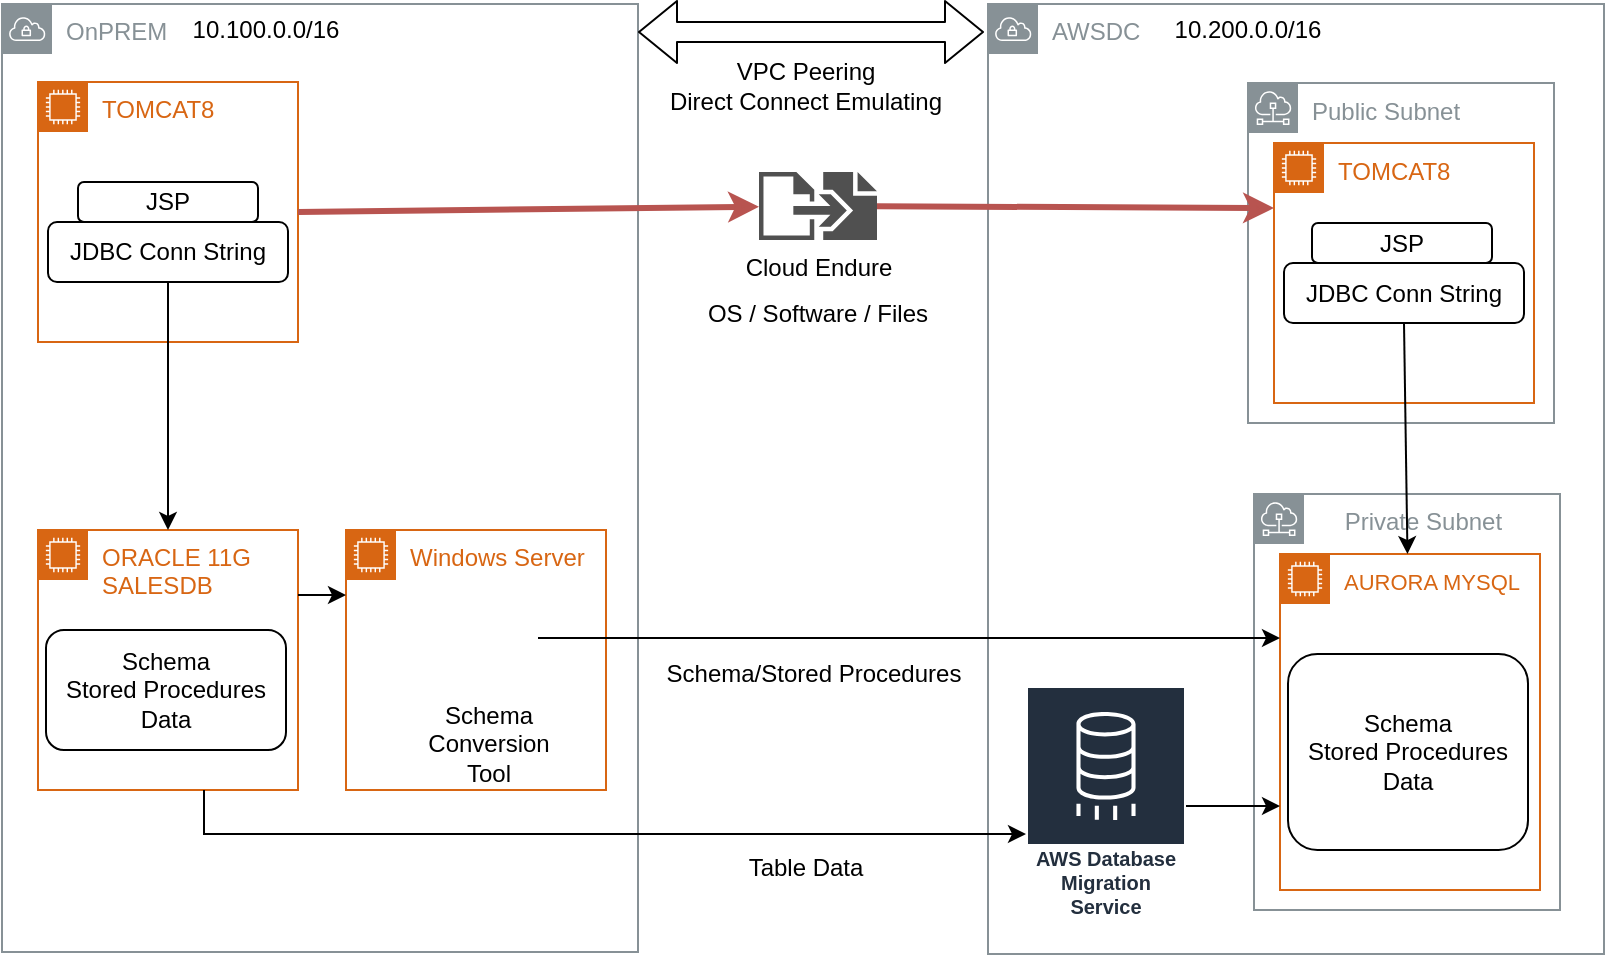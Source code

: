 <mxfile version="12.9.0" type="github">
  <diagram id="bazxHvl_UKXMVMI2n2-C" name="Page-1">
    <mxGraphModel dx="1230" dy="1187" grid="0" gridSize="10" guides="1" tooltips="1" connect="1" arrows="1" fold="1" page="1" pageScale="1" pageWidth="850" pageHeight="1100" background="none" math="0" shadow="0">
      <root>
        <mxCell id="0" />
        <mxCell id="1" parent="0" />
        <mxCell id="zHzab9P2DYDksBdTa2nC-3" value="AWSDC" style="outlineConnect=0;gradientColor=none;html=1;whiteSpace=wrap;fontSize=12;fontStyle=0;shape=mxgraph.aws4.group;grIcon=mxgraph.aws4.group_vpc;strokeColor=#879196;fillColor=none;verticalAlign=top;align=left;spacingLeft=30;fontColor=#879196;dashed=0;" parent="1" vertex="1">
          <mxGeometry x="516" y="118" width="308" height="475" as="geometry" />
        </mxCell>
        <mxCell id="zHzab9P2DYDksBdTa2nC-11" value="&amp;nbsp; &amp;nbsp; Private Subnet" style="outlineConnect=0;gradientColor=none;html=1;whiteSpace=wrap;fontSize=12;fontStyle=0;shape=mxgraph.aws4.group;grIcon=mxgraph.aws4.group_subnet;strokeColor=#879196;fillColor=none;verticalAlign=top;align=left;spacingLeft=30;fontColor=#879196;dashed=0;" parent="1" vertex="1">
          <mxGeometry x="649" y="363" width="153" height="208" as="geometry" />
        </mxCell>
        <mxCell id="zHzab9P2DYDksBdTa2nC-8" value="Public Subnet" style="outlineConnect=0;gradientColor=none;html=1;whiteSpace=wrap;fontSize=12;fontStyle=0;shape=mxgraph.aws4.group;grIcon=mxgraph.aws4.group_subnet;strokeColor=#879196;fillColor=none;verticalAlign=top;align=left;spacingLeft=30;fontColor=#879196;dashed=0;" parent="1" vertex="1">
          <mxGeometry x="646" y="157.5" width="153" height="170" as="geometry" />
        </mxCell>
        <mxCell id="AjvQf6BMv66kx0xezKMl-2" value="OnPREM" style="outlineConnect=0;gradientColor=none;html=1;whiteSpace=wrap;fontSize=12;fontStyle=0;shape=mxgraph.aws4.group;grIcon=mxgraph.aws4.group_vpc;strokeColor=#879196;fillColor=none;verticalAlign=top;align=left;spacingLeft=30;fontColor=#879196;dashed=0;" parent="1" vertex="1">
          <mxGeometry x="23" y="118" width="318" height="474" as="geometry" />
        </mxCell>
        <mxCell id="zHzab9P2DYDksBdTa2nC-9" value="" style="group" parent="1" vertex="1" connectable="0">
          <mxGeometry x="658" y="187.5" width="131" height="130" as="geometry" />
        </mxCell>
        <mxCell id="zHzab9P2DYDksBdTa2nC-12" value="" style="group" parent="zHzab9P2DYDksBdTa2nC-9" vertex="1" connectable="0">
          <mxGeometry x="1" width="130" height="130" as="geometry" />
        </mxCell>
        <mxCell id="zHzab9P2DYDksBdTa2nC-4" value="TOMCAT8&amp;nbsp;" style="points=[[0,0],[0.25,0],[0.5,0],[0.75,0],[1,0],[1,0.25],[1,0.5],[1,0.75],[1,1],[0.75,1],[0.5,1],[0.25,1],[0,1],[0,0.75],[0,0.5],[0,0.25]];outlineConnect=0;gradientColor=none;html=1;whiteSpace=wrap;fontSize=12;fontStyle=0;shape=mxgraph.aws4.group;grIcon=mxgraph.aws4.group_ec2_instance_contents;strokeColor=#D86613;fillColor=none;verticalAlign=top;align=left;spacingLeft=30;fontColor=#D86613;dashed=0;" parent="zHzab9P2DYDksBdTa2nC-12" vertex="1">
          <mxGeometry width="130" height="130" as="geometry" />
        </mxCell>
        <mxCell id="zHzab9P2DYDksBdTa2nC-6" value="JSP" style="rounded=1;whiteSpace=wrap;html=1;" parent="zHzab9P2DYDksBdTa2nC-12" vertex="1">
          <mxGeometry x="19" y="40" width="90" height="20" as="geometry" />
        </mxCell>
        <mxCell id="zHzab9P2DYDksBdTa2nC-17" value="JDBC Conn String" style="rounded=1;whiteSpace=wrap;html=1;" parent="zHzab9P2DYDksBdTa2nC-12" vertex="1">
          <mxGeometry x="5" y="60" width="120" height="30" as="geometry" />
        </mxCell>
        <mxCell id="zHzab9P2DYDksBdTa2nC-10" value="" style="group" parent="1" vertex="1" connectable="0">
          <mxGeometry x="662" y="393" width="130" height="168" as="geometry" />
        </mxCell>
        <mxCell id="zHzab9P2DYDksBdTa2nC-5" value="&lt;span style=&quot;font-size: 11px&quot;&gt;AURORA MYSQL&lt;/span&gt;" style="points=[[0,0],[0.25,0],[0.5,0],[0.75,0],[1,0],[1,0.25],[1,0.5],[1,0.75],[1,1],[0.75,1],[0.5,1],[0.25,1],[0,1],[0,0.75],[0,0.5],[0,0.25]];outlineConnect=0;gradientColor=none;html=1;whiteSpace=wrap;fontSize=12;fontStyle=0;shape=mxgraph.aws4.group;grIcon=mxgraph.aws4.group_ec2_instance_contents;strokeColor=#D86613;fillColor=none;verticalAlign=top;align=left;spacingLeft=30;fontColor=#D86613;dashed=0;" parent="zHzab9P2DYDksBdTa2nC-10" vertex="1">
          <mxGeometry width="130" height="168" as="geometry" />
        </mxCell>
        <mxCell id="zHzab9P2DYDksBdTa2nC-7" value="Schema&lt;br&gt;Stored Procedures&lt;br&gt;Data" style="rounded=1;whiteSpace=wrap;html=1;" parent="zHzab9P2DYDksBdTa2nC-10" vertex="1">
          <mxGeometry x="4" y="50" width="120" height="98" as="geometry" />
        </mxCell>
        <mxCell id="zHzab9P2DYDksBdTa2nC-13" value="" style="group" parent="1" vertex="1" connectable="0">
          <mxGeometry x="41" y="381" width="130" height="130" as="geometry" />
        </mxCell>
        <mxCell id="AjvQf6BMv66kx0xezKMl-7" value="ORACLE 11G&lt;br&gt;SALESDB&amp;nbsp;" style="points=[[0,0],[0.25,0],[0.5,0],[0.75,0],[1,0],[1,0.25],[1,0.5],[1,0.75],[1,1],[0.75,1],[0.5,1],[0.25,1],[0,1],[0,0.75],[0,0.5],[0,0.25]];outlineConnect=0;gradientColor=none;html=1;whiteSpace=wrap;fontSize=12;fontStyle=0;shape=mxgraph.aws4.group;grIcon=mxgraph.aws4.group_ec2_instance_contents;strokeColor=#D86613;fillColor=none;verticalAlign=top;align=left;spacingLeft=30;fontColor=#D86613;dashed=0;" parent="zHzab9P2DYDksBdTa2nC-13" vertex="1">
          <mxGeometry width="130" height="130" as="geometry" />
        </mxCell>
        <mxCell id="zHzab9P2DYDksBdTa2nC-2" value="Schema&lt;br&gt;Stored Procedures&lt;br&gt;Data" style="rounded=1;whiteSpace=wrap;html=1;" parent="zHzab9P2DYDksBdTa2nC-13" vertex="1">
          <mxGeometry x="4" y="50" width="120" height="60" as="geometry" />
        </mxCell>
        <mxCell id="zHzab9P2DYDksBdTa2nC-15" value="" style="group" parent="1" vertex="1" connectable="0">
          <mxGeometry x="41" y="167" width="130" height="140" as="geometry" />
        </mxCell>
        <mxCell id="AjvQf6BMv66kx0xezKMl-6" value="TOMCAT8&amp;nbsp;" style="points=[[0,0],[0.25,0],[0.5,0],[0.75,0],[1,0],[1,0.25],[1,0.5],[1,0.75],[1,1],[0.75,1],[0.5,1],[0.25,1],[0,1],[0,0.75],[0,0.5],[0,0.25]];outlineConnect=0;gradientColor=none;html=1;whiteSpace=wrap;fontSize=12;fontStyle=0;shape=mxgraph.aws4.group;grIcon=mxgraph.aws4.group_ec2_instance_contents;strokeColor=#D86613;fillColor=none;verticalAlign=top;align=left;spacingLeft=30;fontColor=#D86613;dashed=0;" parent="zHzab9P2DYDksBdTa2nC-15" vertex="1">
          <mxGeometry y="-10" width="130" height="130" as="geometry" />
        </mxCell>
        <mxCell id="zHzab9P2DYDksBdTa2nC-1" value="JSP" style="rounded=1;whiteSpace=wrap;html=1;" parent="zHzab9P2DYDksBdTa2nC-15" vertex="1">
          <mxGeometry x="20" y="40" width="90" height="20" as="geometry" />
        </mxCell>
        <mxCell id="zHzab9P2DYDksBdTa2nC-16" value="JDBC Conn String" style="rounded=1;whiteSpace=wrap;html=1;" parent="zHzab9P2DYDksBdTa2nC-15" vertex="1">
          <mxGeometry x="5" y="60" width="120" height="30" as="geometry" />
        </mxCell>
        <mxCell id="zHzab9P2DYDksBdTa2nC-18" value="" style="endArrow=classic;html=1;entryX=0.5;entryY=0;entryDx=0;entryDy=0;" parent="1" source="zHzab9P2DYDksBdTa2nC-16" target="AjvQf6BMv66kx0xezKMl-7" edge="1">
          <mxGeometry width="50" height="50" relative="1" as="geometry">
            <mxPoint x="23" y="578" as="sourcePoint" />
            <mxPoint x="73" y="528" as="targetPoint" />
          </mxGeometry>
        </mxCell>
        <mxCell id="zHzab9P2DYDksBdTa2nC-19" value="" style="endArrow=classic;html=1;exitX=0.5;exitY=1;exitDx=0;exitDy=0;" parent="1" source="zHzab9P2DYDksBdTa2nC-17" target="zHzab9P2DYDksBdTa2nC-5" edge="1">
          <mxGeometry width="50" height="50" relative="1" as="geometry">
            <mxPoint x="757.5" y="263" as="sourcePoint" />
            <mxPoint x="757.5" y="373" as="targetPoint" />
          </mxGeometry>
        </mxCell>
        <mxCell id="thpAZCQ8_dKzy4YzaB0K-42" style="edgeStyle=orthogonalEdgeStyle;rounded=0;orthogonalLoop=1;jettySize=auto;html=1;entryX=0;entryY=0.75;entryDx=0;entryDy=0;" edge="1" parent="1" source="zHzab9P2DYDksBdTa2nC-23" target="zHzab9P2DYDksBdTa2nC-5">
          <mxGeometry relative="1" as="geometry" />
        </mxCell>
        <mxCell id="zHzab9P2DYDksBdTa2nC-23" value="AWS Database Migration Service" style="outlineConnect=0;fontColor=#232F3E;gradientColor=none;strokeColor=#ffffff;fillColor=#232F3E;dashed=0;verticalLabelPosition=middle;verticalAlign=bottom;align=center;html=1;whiteSpace=wrap;fontSize=10;fontStyle=1;spacing=3;shape=mxgraph.aws4.productIcon;prIcon=mxgraph.aws4.database_migration_service;" parent="1" vertex="1">
          <mxGeometry x="535" y="459" width="80" height="120" as="geometry" />
        </mxCell>
        <mxCell id="zHzab9P2DYDksBdTa2nC-24" value="Cloud Endure" style="pointerEvents=1;shadow=0;dashed=0;html=1;strokeColor=none;fillColor=#505050;labelPosition=center;verticalLabelPosition=bottom;verticalAlign=top;outlineConnect=0;align=center;shape=mxgraph.office.concepts.migration;" parent="1" vertex="1">
          <mxGeometry x="401.5" y="202" width="59" height="34" as="geometry" />
        </mxCell>
        <mxCell id="zHzab9P2DYDksBdTa2nC-28" value="" style="endArrow=classic;html=1;fillColor=#f8cecc;strokeColor=#b85450;exitX=1;exitY=0.5;exitDx=0;exitDy=0;strokeWidth=3;" parent="1" source="AjvQf6BMv66kx0xezKMl-6" target="zHzab9P2DYDksBdTa2nC-24" edge="1">
          <mxGeometry width="50" height="50" relative="1" as="geometry">
            <mxPoint x="201" y="213" as="sourcePoint" />
            <mxPoint x="251" y="163" as="targetPoint" />
          </mxGeometry>
        </mxCell>
        <mxCell id="zHzab9P2DYDksBdTa2nC-29" value="" style="endArrow=classic;html=1;fillColor=#f8cecc;strokeColor=#b85450;strokeWidth=3;entryX=0;entryY=0.25;entryDx=0;entryDy=0;" parent="1" source="zHzab9P2DYDksBdTa2nC-24" target="zHzab9P2DYDksBdTa2nC-4" edge="1">
          <mxGeometry width="50" height="50" relative="1" as="geometry">
            <mxPoint x="586" y="228.5" as="sourcePoint" />
            <mxPoint x="701" y="193.5" as="targetPoint" />
          </mxGeometry>
        </mxCell>
        <mxCell id="zHzab9P2DYDksBdTa2nC-39" value="Schema/Stored Procedures" style="text;html=1;strokeColor=none;fillColor=none;align=center;verticalAlign=middle;whiteSpace=wrap;rounded=0;fontStyle=0" parent="1" vertex="1">
          <mxGeometry x="349" y="443" width="160" height="20" as="geometry" />
        </mxCell>
        <mxCell id="zHzab9P2DYDksBdTa2nC-42" value="OS / Software / Files" style="text;html=1;strokeColor=none;fillColor=none;align=center;verticalAlign=middle;whiteSpace=wrap;rounded=0;" parent="1" vertex="1">
          <mxGeometry x="351" y="263" width="160" height="20" as="geometry" />
        </mxCell>
        <mxCell id="zHzab9P2DYDksBdTa2nC-43" value="Table Data" style="text;html=1;strokeColor=none;fillColor=none;align=center;verticalAlign=middle;whiteSpace=wrap;rounded=0;" parent="1" vertex="1">
          <mxGeometry x="345" y="540" width="160" height="20" as="geometry" />
        </mxCell>
        <mxCell id="thpAZCQ8_dKzy4YzaB0K-5" value="" style="group" vertex="1" connectable="0" parent="1">
          <mxGeometry x="195" y="381" width="130" height="130" as="geometry" />
        </mxCell>
        <mxCell id="thpAZCQ8_dKzy4YzaB0K-6" value="Windows Server" style="points=[[0,0],[0.25,0],[0.5,0],[0.75,0],[1,0],[1,0.25],[1,0.5],[1,0.75],[1,1],[0.75,1],[0.5,1],[0.25,1],[0,1],[0,0.75],[0,0.5],[0,0.25]];outlineConnect=0;gradientColor=none;html=1;whiteSpace=wrap;fontSize=12;fontStyle=0;shape=mxgraph.aws4.group;grIcon=mxgraph.aws4.group_ec2_instance_contents;strokeColor=#D86613;fillColor=none;verticalAlign=top;align=left;spacingLeft=30;fontColor=#D86613;dashed=0;" vertex="1" parent="thpAZCQ8_dKzy4YzaB0K-5">
          <mxGeometry width="130" height="130" as="geometry" />
        </mxCell>
        <mxCell id="zHzab9P2DYDksBdTa2nC-21" value="&lt;font color=&quot;#000000&quot;&gt;Schema &lt;br&gt;Conversion &lt;br&gt;Tool&lt;/font&gt;" style="shape=image;html=1;verticalAlign=top;verticalLabelPosition=bottom;labelBackgroundColor=#ffffff;imageAspect=0;aspect=fixed;image=https://cdn0.iconfinder.com/data/icons/social-flat-rounded-rects/512/aws-128.png" parent="thpAZCQ8_dKzy4YzaB0K-5" vertex="1">
          <mxGeometry x="46" y="29" width="50" height="50" as="geometry" />
        </mxCell>
        <mxCell id="thpAZCQ8_dKzy4YzaB0K-8" value="10.100.0.0/16&lt;br&gt;" style="text;html=1;strokeColor=none;fillColor=none;align=center;verticalAlign=middle;whiteSpace=wrap;rounded=0;" vertex="1" parent="1">
          <mxGeometry x="135" y="121" width="40" height="20" as="geometry" />
        </mxCell>
        <mxCell id="thpAZCQ8_dKzy4YzaB0K-9" value="10.200.0.0/16" style="text;html=1;strokeColor=none;fillColor=none;align=center;verticalAlign=middle;whiteSpace=wrap;rounded=0;" vertex="1" parent="1">
          <mxGeometry x="626" y="122.5" width="40" height="17" as="geometry" />
        </mxCell>
        <mxCell id="thpAZCQ8_dKzy4YzaB0K-15" value="" style="shape=flexArrow;endArrow=classic;startArrow=classic;html=1;" edge="1" parent="1">
          <mxGeometry width="50" height="50" relative="1" as="geometry">
            <mxPoint x="341" y="132" as="sourcePoint" />
            <mxPoint x="514" y="132" as="targetPoint" />
          </mxGeometry>
        </mxCell>
        <mxCell id="thpAZCQ8_dKzy4YzaB0K-16" value="VPC Peering&lt;br&gt;Direct Connect Emulating" style="text;html=1;strokeColor=none;fillColor=none;align=center;verticalAlign=middle;whiteSpace=wrap;rounded=1;" vertex="1" parent="1">
          <mxGeometry x="345" y="149" width="160" height="20" as="geometry" />
        </mxCell>
        <mxCell id="thpAZCQ8_dKzy4YzaB0K-26" value="" style="endArrow=classic;html=1;exitX=1;exitY=0.25;exitDx=0;exitDy=0;entryX=0;entryY=0.25;entryDx=0;entryDy=0;" edge="1" parent="1" source="AjvQf6BMv66kx0xezKMl-7" target="thpAZCQ8_dKzy4YzaB0K-6">
          <mxGeometry width="50" height="50" relative="1" as="geometry">
            <mxPoint x="206" y="546" as="sourcePoint" />
            <mxPoint x="256" y="496" as="targetPoint" />
          </mxGeometry>
        </mxCell>
        <mxCell id="thpAZCQ8_dKzy4YzaB0K-39" style="edgeStyle=orthogonalEdgeStyle;rounded=0;orthogonalLoop=1;jettySize=auto;html=1;" edge="1" parent="1" source="AjvQf6BMv66kx0xezKMl-7" target="zHzab9P2DYDksBdTa2nC-23">
          <mxGeometry relative="1" as="geometry">
            <Array as="points">
              <mxPoint x="124" y="533" />
            </Array>
          </mxGeometry>
        </mxCell>
        <mxCell id="thpAZCQ8_dKzy4YzaB0K-40" style="edgeStyle=orthogonalEdgeStyle;rounded=0;orthogonalLoop=1;jettySize=auto;html=1;entryX=0;entryY=0.25;entryDx=0;entryDy=0;" edge="1" parent="1" source="zHzab9P2DYDksBdTa2nC-21" target="zHzab9P2DYDksBdTa2nC-5">
          <mxGeometry relative="1" as="geometry" />
        </mxCell>
      </root>
    </mxGraphModel>
  </diagram>
</mxfile>
